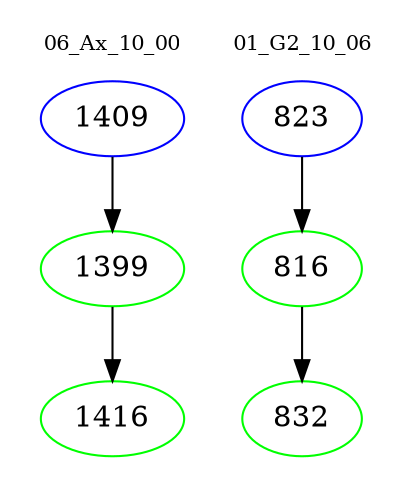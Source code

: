digraph{
subgraph cluster_0 {
color = white
label = "06_Ax_10_00";
fontsize=10;
T0_1409 [label="1409", color="blue"]
T0_1409 -> T0_1399 [color="black"]
T0_1399 [label="1399", color="green"]
T0_1399 -> T0_1416 [color="black"]
T0_1416 [label="1416", color="green"]
}
subgraph cluster_1 {
color = white
label = "01_G2_10_06";
fontsize=10;
T1_823 [label="823", color="blue"]
T1_823 -> T1_816 [color="black"]
T1_816 [label="816", color="green"]
T1_816 -> T1_832 [color="black"]
T1_832 [label="832", color="green"]
}
}
